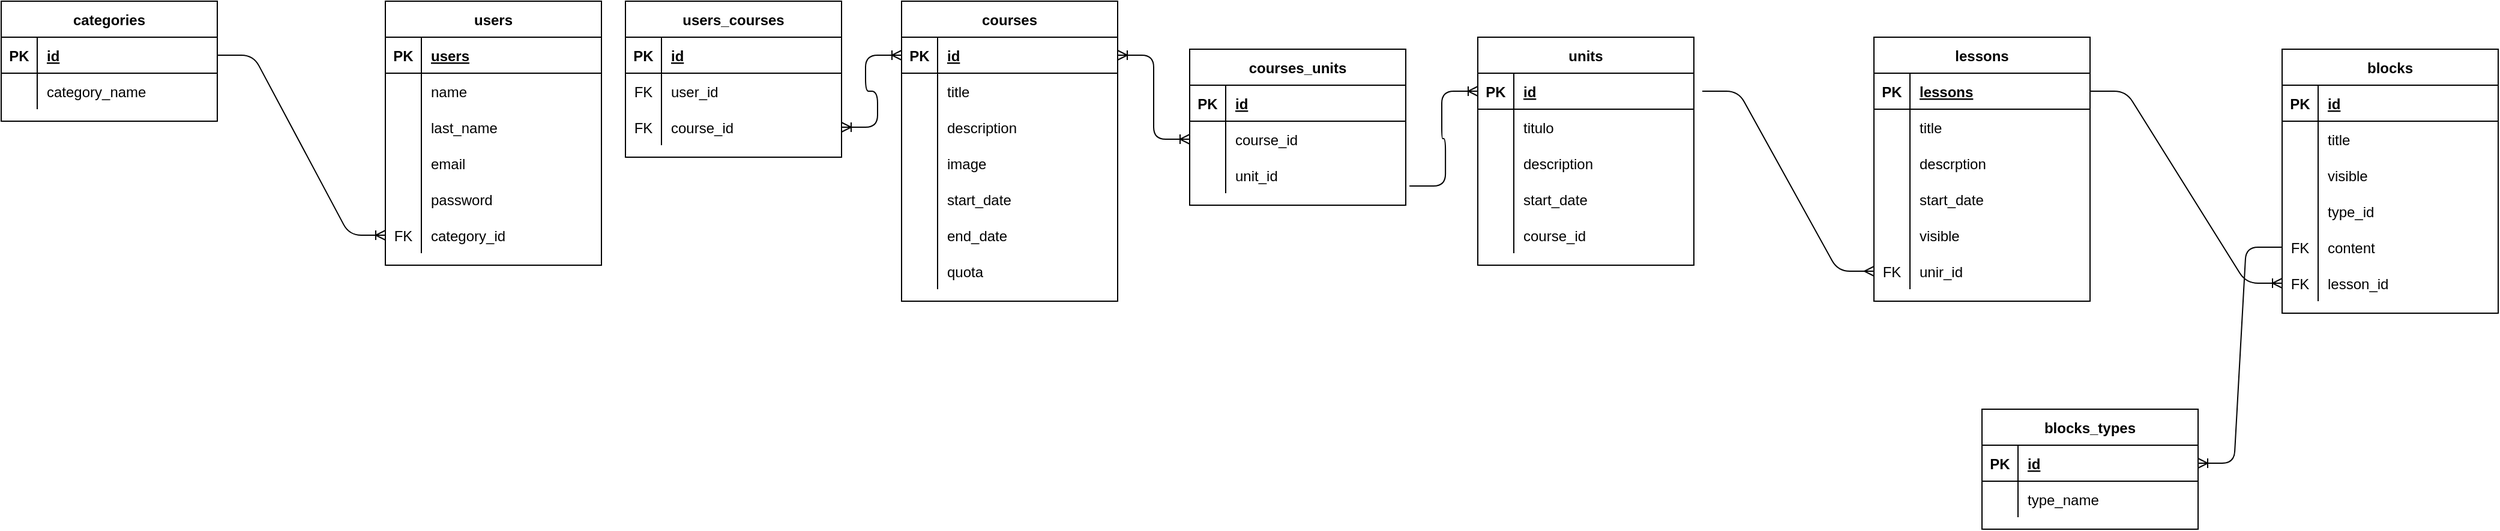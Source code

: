 <mxfile version="15.0.6" type="github">
  <diagram id="FR9Ukb5sZ0K4T8Vzkwil" name="Página-1">
    <mxGraphModel dx="1695" dy="1330" grid="1" gridSize="10" guides="1" tooltips="1" connect="1" arrows="1" fold="1" page="1" pageScale="1" pageWidth="827" pageHeight="1169" math="1" shadow="0">
      <root>
        <mxCell id="0" />
        <mxCell id="1" parent="0" />
        <mxCell id="6oHNmiptuNhxodnfgfg5-14" value="users" style="shape=table;startSize=30;container=1;collapsible=1;childLayout=tableLayout;fixedRows=1;rowLines=0;fontStyle=1;align=center;resizeLast=1;" vertex="1" parent="1">
          <mxGeometry x="320" y="40" width="180" height="220" as="geometry" />
        </mxCell>
        <mxCell id="6oHNmiptuNhxodnfgfg5-15" value="" style="shape=partialRectangle;collapsible=0;dropTarget=0;pointerEvents=0;fillColor=none;top=0;left=0;bottom=1;right=0;points=[[0,0.5],[1,0.5]];portConstraint=eastwest;" vertex="1" parent="6oHNmiptuNhxodnfgfg5-14">
          <mxGeometry y="30" width="180" height="30" as="geometry" />
        </mxCell>
        <mxCell id="6oHNmiptuNhxodnfgfg5-16" value="PK" style="shape=partialRectangle;connectable=0;fillColor=none;top=0;left=0;bottom=0;right=0;fontStyle=1;overflow=hidden;" vertex="1" parent="6oHNmiptuNhxodnfgfg5-15">
          <mxGeometry width="30" height="30" as="geometry" />
        </mxCell>
        <mxCell id="6oHNmiptuNhxodnfgfg5-17" value="users" style="shape=partialRectangle;connectable=0;fillColor=none;top=0;left=0;bottom=0;right=0;align=left;spacingLeft=6;fontStyle=5;overflow=hidden;" vertex="1" parent="6oHNmiptuNhxodnfgfg5-15">
          <mxGeometry x="30" width="150" height="30" as="geometry" />
        </mxCell>
        <mxCell id="6oHNmiptuNhxodnfgfg5-18" value="" style="shape=partialRectangle;collapsible=0;dropTarget=0;pointerEvents=0;fillColor=none;top=0;left=0;bottom=0;right=0;points=[[0,0.5],[1,0.5]];portConstraint=eastwest;" vertex="1" parent="6oHNmiptuNhxodnfgfg5-14">
          <mxGeometry y="60" width="180" height="30" as="geometry" />
        </mxCell>
        <mxCell id="6oHNmiptuNhxodnfgfg5-19" value="" style="shape=partialRectangle;connectable=0;fillColor=none;top=0;left=0;bottom=0;right=0;editable=1;overflow=hidden;" vertex="1" parent="6oHNmiptuNhxodnfgfg5-18">
          <mxGeometry width="30" height="30" as="geometry" />
        </mxCell>
        <mxCell id="6oHNmiptuNhxodnfgfg5-20" value="name" style="shape=partialRectangle;connectable=0;fillColor=none;top=0;left=0;bottom=0;right=0;align=left;spacingLeft=6;overflow=hidden;" vertex="1" parent="6oHNmiptuNhxodnfgfg5-18">
          <mxGeometry x="30" width="150" height="30" as="geometry" />
        </mxCell>
        <mxCell id="6oHNmiptuNhxodnfgfg5-21" value="" style="shape=partialRectangle;collapsible=0;dropTarget=0;pointerEvents=0;fillColor=none;top=0;left=0;bottom=0;right=0;points=[[0,0.5],[1,0.5]];portConstraint=eastwest;" vertex="1" parent="6oHNmiptuNhxodnfgfg5-14">
          <mxGeometry y="90" width="180" height="30" as="geometry" />
        </mxCell>
        <mxCell id="6oHNmiptuNhxodnfgfg5-22" value="" style="shape=partialRectangle;connectable=0;fillColor=none;top=0;left=0;bottom=0;right=0;editable=1;overflow=hidden;" vertex="1" parent="6oHNmiptuNhxodnfgfg5-21">
          <mxGeometry width="30" height="30" as="geometry" />
        </mxCell>
        <mxCell id="6oHNmiptuNhxodnfgfg5-23" value="last_name" style="shape=partialRectangle;connectable=0;fillColor=none;top=0;left=0;bottom=0;right=0;align=left;spacingLeft=6;overflow=hidden;" vertex="1" parent="6oHNmiptuNhxodnfgfg5-21">
          <mxGeometry x="30" width="150" height="30" as="geometry" />
        </mxCell>
        <mxCell id="6oHNmiptuNhxodnfgfg5-24" value="" style="shape=partialRectangle;collapsible=0;dropTarget=0;pointerEvents=0;fillColor=none;top=0;left=0;bottom=0;right=0;points=[[0,0.5],[1,0.5]];portConstraint=eastwest;" vertex="1" parent="6oHNmiptuNhxodnfgfg5-14">
          <mxGeometry y="120" width="180" height="30" as="geometry" />
        </mxCell>
        <mxCell id="6oHNmiptuNhxodnfgfg5-25" value="" style="shape=partialRectangle;connectable=0;fillColor=none;top=0;left=0;bottom=0;right=0;editable=1;overflow=hidden;" vertex="1" parent="6oHNmiptuNhxodnfgfg5-24">
          <mxGeometry width="30" height="30" as="geometry" />
        </mxCell>
        <mxCell id="6oHNmiptuNhxodnfgfg5-26" value="email" style="shape=partialRectangle;connectable=0;fillColor=none;top=0;left=0;bottom=0;right=0;align=left;spacingLeft=6;overflow=hidden;" vertex="1" parent="6oHNmiptuNhxodnfgfg5-24">
          <mxGeometry x="30" width="150" height="30" as="geometry" />
        </mxCell>
        <mxCell id="6oHNmiptuNhxodnfgfg5-27" style="shape=partialRectangle;collapsible=0;dropTarget=0;pointerEvents=0;fillColor=none;top=0;left=0;bottom=0;right=0;points=[[0,0.5],[1,0.5]];portConstraint=eastwest;" vertex="1" parent="6oHNmiptuNhxodnfgfg5-14">
          <mxGeometry y="150" width="180" height="30" as="geometry" />
        </mxCell>
        <mxCell id="6oHNmiptuNhxodnfgfg5-28" style="shape=partialRectangle;connectable=0;fillColor=none;top=0;left=0;bottom=0;right=0;editable=1;overflow=hidden;" vertex="1" parent="6oHNmiptuNhxodnfgfg5-27">
          <mxGeometry width="30" height="30" as="geometry" />
        </mxCell>
        <mxCell id="6oHNmiptuNhxodnfgfg5-29" value="password" style="shape=partialRectangle;connectable=0;fillColor=none;top=0;left=0;bottom=0;right=0;align=left;spacingLeft=6;overflow=hidden;" vertex="1" parent="6oHNmiptuNhxodnfgfg5-27">
          <mxGeometry x="30" width="150" height="30" as="geometry" />
        </mxCell>
        <mxCell id="6oHNmiptuNhxodnfgfg5-30" style="shape=partialRectangle;collapsible=0;dropTarget=0;pointerEvents=0;fillColor=none;top=0;left=0;bottom=0;right=0;points=[[0,0.5],[1,0.5]];portConstraint=eastwest;" vertex="1" parent="6oHNmiptuNhxodnfgfg5-14">
          <mxGeometry y="180" width="180" height="30" as="geometry" />
        </mxCell>
        <mxCell id="6oHNmiptuNhxodnfgfg5-31" value="FK" style="shape=partialRectangle;connectable=0;fillColor=none;top=0;left=0;bottom=0;right=0;editable=1;overflow=hidden;" vertex="1" parent="6oHNmiptuNhxodnfgfg5-30">
          <mxGeometry width="30" height="30" as="geometry" />
        </mxCell>
        <mxCell id="6oHNmiptuNhxodnfgfg5-32" value="category_id" style="shape=partialRectangle;connectable=0;fillColor=none;top=0;left=0;bottom=0;right=0;align=left;spacingLeft=6;overflow=hidden;" vertex="1" parent="6oHNmiptuNhxodnfgfg5-30">
          <mxGeometry x="30" width="150" height="30" as="geometry" />
        </mxCell>
        <mxCell id="6oHNmiptuNhxodnfgfg5-33" value="categories" style="shape=table;startSize=30;container=1;collapsible=1;childLayout=tableLayout;fixedRows=1;rowLines=0;fontStyle=1;align=center;resizeLast=1;" vertex="1" parent="1">
          <mxGeometry y="40" width="180" height="100" as="geometry" />
        </mxCell>
        <mxCell id="6oHNmiptuNhxodnfgfg5-34" value="" style="shape=partialRectangle;collapsible=0;dropTarget=0;pointerEvents=0;fillColor=none;top=0;left=0;bottom=1;right=0;points=[[0,0.5],[1,0.5]];portConstraint=eastwest;" vertex="1" parent="6oHNmiptuNhxodnfgfg5-33">
          <mxGeometry y="30" width="180" height="30" as="geometry" />
        </mxCell>
        <mxCell id="6oHNmiptuNhxodnfgfg5-35" value="PK" style="shape=partialRectangle;connectable=0;fillColor=none;top=0;left=0;bottom=0;right=0;fontStyle=1;overflow=hidden;" vertex="1" parent="6oHNmiptuNhxodnfgfg5-34">
          <mxGeometry width="30" height="30" as="geometry" />
        </mxCell>
        <mxCell id="6oHNmiptuNhxodnfgfg5-36" value="id" style="shape=partialRectangle;connectable=0;fillColor=none;top=0;left=0;bottom=0;right=0;align=left;spacingLeft=6;fontStyle=5;overflow=hidden;" vertex="1" parent="6oHNmiptuNhxodnfgfg5-34">
          <mxGeometry x="30" width="150" height="30" as="geometry" />
        </mxCell>
        <mxCell id="6oHNmiptuNhxodnfgfg5-37" value="" style="shape=partialRectangle;collapsible=0;dropTarget=0;pointerEvents=0;fillColor=none;top=0;left=0;bottom=0;right=0;points=[[0,0.5],[1,0.5]];portConstraint=eastwest;" vertex="1" parent="6oHNmiptuNhxodnfgfg5-33">
          <mxGeometry y="60" width="180" height="30" as="geometry" />
        </mxCell>
        <mxCell id="6oHNmiptuNhxodnfgfg5-38" value="" style="shape=partialRectangle;connectable=0;fillColor=none;top=0;left=0;bottom=0;right=0;editable=1;overflow=hidden;" vertex="1" parent="6oHNmiptuNhxodnfgfg5-37">
          <mxGeometry width="30" height="30" as="geometry" />
        </mxCell>
        <mxCell id="6oHNmiptuNhxodnfgfg5-39" value="category_name" style="shape=partialRectangle;connectable=0;fillColor=none;top=0;left=0;bottom=0;right=0;align=left;spacingLeft=6;overflow=hidden;" vertex="1" parent="6oHNmiptuNhxodnfgfg5-37">
          <mxGeometry x="30" width="150" height="30" as="geometry" />
        </mxCell>
        <mxCell id="6oHNmiptuNhxodnfgfg5-46" value="courses" style="shape=table;startSize=30;container=1;collapsible=1;childLayout=tableLayout;fixedRows=1;rowLines=0;fontStyle=1;align=center;resizeLast=1;" vertex="1" parent="1">
          <mxGeometry x="750" y="40" width="180" height="250" as="geometry" />
        </mxCell>
        <mxCell id="6oHNmiptuNhxodnfgfg5-47" value="" style="shape=partialRectangle;collapsible=0;dropTarget=0;pointerEvents=0;fillColor=none;top=0;left=0;bottom=1;right=0;points=[[0,0.5],[1,0.5]];portConstraint=eastwest;" vertex="1" parent="6oHNmiptuNhxodnfgfg5-46">
          <mxGeometry y="30" width="180" height="30" as="geometry" />
        </mxCell>
        <mxCell id="6oHNmiptuNhxodnfgfg5-48" value="PK" style="shape=partialRectangle;connectable=0;fillColor=none;top=0;left=0;bottom=0;right=0;fontStyle=1;overflow=hidden;" vertex="1" parent="6oHNmiptuNhxodnfgfg5-47">
          <mxGeometry width="30" height="30" as="geometry" />
        </mxCell>
        <mxCell id="6oHNmiptuNhxodnfgfg5-49" value="id" style="shape=partialRectangle;connectable=0;fillColor=none;top=0;left=0;bottom=0;right=0;align=left;spacingLeft=6;fontStyle=5;overflow=hidden;" vertex="1" parent="6oHNmiptuNhxodnfgfg5-47">
          <mxGeometry x="30" width="150" height="30" as="geometry" />
        </mxCell>
        <mxCell id="6oHNmiptuNhxodnfgfg5-50" value="" style="shape=partialRectangle;collapsible=0;dropTarget=0;pointerEvents=0;fillColor=none;top=0;left=0;bottom=0;right=0;points=[[0,0.5],[1,0.5]];portConstraint=eastwest;" vertex="1" parent="6oHNmiptuNhxodnfgfg5-46">
          <mxGeometry y="60" width="180" height="30" as="geometry" />
        </mxCell>
        <mxCell id="6oHNmiptuNhxodnfgfg5-51" value="" style="shape=partialRectangle;connectable=0;fillColor=none;top=0;left=0;bottom=0;right=0;editable=1;overflow=hidden;" vertex="1" parent="6oHNmiptuNhxodnfgfg5-50">
          <mxGeometry width="30" height="30" as="geometry" />
        </mxCell>
        <mxCell id="6oHNmiptuNhxodnfgfg5-52" value="title" style="shape=partialRectangle;connectable=0;fillColor=none;top=0;left=0;bottom=0;right=0;align=left;spacingLeft=6;overflow=hidden;" vertex="1" parent="6oHNmiptuNhxodnfgfg5-50">
          <mxGeometry x="30" width="150" height="30" as="geometry" />
        </mxCell>
        <mxCell id="6oHNmiptuNhxodnfgfg5-53" value="" style="shape=partialRectangle;collapsible=0;dropTarget=0;pointerEvents=0;fillColor=none;top=0;left=0;bottom=0;right=0;points=[[0,0.5],[1,0.5]];portConstraint=eastwest;" vertex="1" parent="6oHNmiptuNhxodnfgfg5-46">
          <mxGeometry y="90" width="180" height="30" as="geometry" />
        </mxCell>
        <mxCell id="6oHNmiptuNhxodnfgfg5-54" value="" style="shape=partialRectangle;connectable=0;fillColor=none;top=0;left=0;bottom=0;right=0;editable=1;overflow=hidden;" vertex="1" parent="6oHNmiptuNhxodnfgfg5-53">
          <mxGeometry width="30" height="30" as="geometry" />
        </mxCell>
        <mxCell id="6oHNmiptuNhxodnfgfg5-55" value="description" style="shape=partialRectangle;connectable=0;fillColor=none;top=0;left=0;bottom=0;right=0;align=left;spacingLeft=6;overflow=hidden;" vertex="1" parent="6oHNmiptuNhxodnfgfg5-53">
          <mxGeometry x="30" width="150" height="30" as="geometry" />
        </mxCell>
        <mxCell id="6oHNmiptuNhxodnfgfg5-56" value="" style="shape=partialRectangle;collapsible=0;dropTarget=0;pointerEvents=0;fillColor=none;top=0;left=0;bottom=0;right=0;points=[[0,0.5],[1,0.5]];portConstraint=eastwest;" vertex="1" parent="6oHNmiptuNhxodnfgfg5-46">
          <mxGeometry y="120" width="180" height="30" as="geometry" />
        </mxCell>
        <mxCell id="6oHNmiptuNhxodnfgfg5-57" value="" style="shape=partialRectangle;connectable=0;fillColor=none;top=0;left=0;bottom=0;right=0;editable=1;overflow=hidden;" vertex="1" parent="6oHNmiptuNhxodnfgfg5-56">
          <mxGeometry width="30" height="30" as="geometry" />
        </mxCell>
        <mxCell id="6oHNmiptuNhxodnfgfg5-58" value="image" style="shape=partialRectangle;connectable=0;fillColor=none;top=0;left=0;bottom=0;right=0;align=left;spacingLeft=6;overflow=hidden;" vertex="1" parent="6oHNmiptuNhxodnfgfg5-56">
          <mxGeometry x="30" width="150" height="30" as="geometry" />
        </mxCell>
        <mxCell id="6oHNmiptuNhxodnfgfg5-62" style="shape=partialRectangle;collapsible=0;dropTarget=0;pointerEvents=0;fillColor=none;top=0;left=0;bottom=0;right=0;points=[[0,0.5],[1,0.5]];portConstraint=eastwest;" vertex="1" parent="6oHNmiptuNhxodnfgfg5-46">
          <mxGeometry y="150" width="180" height="30" as="geometry" />
        </mxCell>
        <mxCell id="6oHNmiptuNhxodnfgfg5-63" style="shape=partialRectangle;connectable=0;fillColor=none;top=0;left=0;bottom=0;right=0;editable=1;overflow=hidden;" vertex="1" parent="6oHNmiptuNhxodnfgfg5-62">
          <mxGeometry width="30" height="30" as="geometry" />
        </mxCell>
        <mxCell id="6oHNmiptuNhxodnfgfg5-64" value="start_date" style="shape=partialRectangle;connectable=0;fillColor=none;top=0;left=0;bottom=0;right=0;align=left;spacingLeft=6;overflow=hidden;" vertex="1" parent="6oHNmiptuNhxodnfgfg5-62">
          <mxGeometry x="30" width="150" height="30" as="geometry" />
        </mxCell>
        <mxCell id="6oHNmiptuNhxodnfgfg5-59" style="shape=partialRectangle;collapsible=0;dropTarget=0;pointerEvents=0;fillColor=none;top=0;left=0;bottom=0;right=0;points=[[0,0.5],[1,0.5]];portConstraint=eastwest;" vertex="1" parent="6oHNmiptuNhxodnfgfg5-46">
          <mxGeometry y="180" width="180" height="30" as="geometry" />
        </mxCell>
        <mxCell id="6oHNmiptuNhxodnfgfg5-60" style="shape=partialRectangle;connectable=0;fillColor=none;top=0;left=0;bottom=0;right=0;editable=1;overflow=hidden;" vertex="1" parent="6oHNmiptuNhxodnfgfg5-59">
          <mxGeometry width="30" height="30" as="geometry" />
        </mxCell>
        <mxCell id="6oHNmiptuNhxodnfgfg5-61" value="end_date" style="shape=partialRectangle;connectable=0;fillColor=none;top=0;left=0;bottom=0;right=0;align=left;spacingLeft=6;overflow=hidden;" vertex="1" parent="6oHNmiptuNhxodnfgfg5-59">
          <mxGeometry x="30" width="150" height="30" as="geometry" />
        </mxCell>
        <mxCell id="6oHNmiptuNhxodnfgfg5-65" style="shape=partialRectangle;collapsible=0;dropTarget=0;pointerEvents=0;fillColor=none;top=0;left=0;bottom=0;right=0;points=[[0,0.5],[1,0.5]];portConstraint=eastwest;" vertex="1" parent="6oHNmiptuNhxodnfgfg5-46">
          <mxGeometry y="210" width="180" height="30" as="geometry" />
        </mxCell>
        <mxCell id="6oHNmiptuNhxodnfgfg5-66" style="shape=partialRectangle;connectable=0;fillColor=none;top=0;left=0;bottom=0;right=0;editable=1;overflow=hidden;" vertex="1" parent="6oHNmiptuNhxodnfgfg5-65">
          <mxGeometry width="30" height="30" as="geometry" />
        </mxCell>
        <mxCell id="6oHNmiptuNhxodnfgfg5-67" value="quota" style="shape=partialRectangle;connectable=0;fillColor=none;top=0;left=0;bottom=0;right=0;align=left;spacingLeft=6;overflow=hidden;" vertex="1" parent="6oHNmiptuNhxodnfgfg5-65">
          <mxGeometry x="30" width="150" height="30" as="geometry" />
        </mxCell>
        <mxCell id="6oHNmiptuNhxodnfgfg5-68" value="units" style="shape=table;startSize=30;container=1;collapsible=1;childLayout=tableLayout;fixedRows=1;rowLines=0;fontStyle=1;align=center;resizeLast=1;" vertex="1" parent="1">
          <mxGeometry x="1230" y="70" width="180" height="190" as="geometry" />
        </mxCell>
        <mxCell id="6oHNmiptuNhxodnfgfg5-69" value="" style="shape=partialRectangle;collapsible=0;dropTarget=0;pointerEvents=0;fillColor=none;top=0;left=0;bottom=1;right=0;points=[[0,0.5],[1,0.5]];portConstraint=eastwest;" vertex="1" parent="6oHNmiptuNhxodnfgfg5-68">
          <mxGeometry y="30" width="180" height="30" as="geometry" />
        </mxCell>
        <mxCell id="6oHNmiptuNhxodnfgfg5-70" value="PK" style="shape=partialRectangle;connectable=0;fillColor=none;top=0;left=0;bottom=0;right=0;fontStyle=1;overflow=hidden;" vertex="1" parent="6oHNmiptuNhxodnfgfg5-69">
          <mxGeometry width="30" height="30" as="geometry" />
        </mxCell>
        <mxCell id="6oHNmiptuNhxodnfgfg5-71" value="id" style="shape=partialRectangle;connectable=0;fillColor=none;top=0;left=0;bottom=0;right=0;align=left;spacingLeft=6;fontStyle=5;overflow=hidden;" vertex="1" parent="6oHNmiptuNhxodnfgfg5-69">
          <mxGeometry x="30" width="150" height="30" as="geometry" />
        </mxCell>
        <mxCell id="6oHNmiptuNhxodnfgfg5-72" value="" style="shape=partialRectangle;collapsible=0;dropTarget=0;pointerEvents=0;fillColor=none;top=0;left=0;bottom=0;right=0;points=[[0,0.5],[1,0.5]];portConstraint=eastwest;" vertex="1" parent="6oHNmiptuNhxodnfgfg5-68">
          <mxGeometry y="60" width="180" height="30" as="geometry" />
        </mxCell>
        <mxCell id="6oHNmiptuNhxodnfgfg5-73" value="" style="shape=partialRectangle;connectable=0;fillColor=none;top=0;left=0;bottom=0;right=0;editable=1;overflow=hidden;" vertex="1" parent="6oHNmiptuNhxodnfgfg5-72">
          <mxGeometry width="30" height="30" as="geometry" />
        </mxCell>
        <mxCell id="6oHNmiptuNhxodnfgfg5-74" value="titulo" style="shape=partialRectangle;connectable=0;fillColor=none;top=0;left=0;bottom=0;right=0;align=left;spacingLeft=6;overflow=hidden;" vertex="1" parent="6oHNmiptuNhxodnfgfg5-72">
          <mxGeometry x="30" width="150" height="30" as="geometry" />
        </mxCell>
        <mxCell id="6oHNmiptuNhxodnfgfg5-75" value="" style="shape=partialRectangle;collapsible=0;dropTarget=0;pointerEvents=0;fillColor=none;top=0;left=0;bottom=0;right=0;points=[[0,0.5],[1,0.5]];portConstraint=eastwest;" vertex="1" parent="6oHNmiptuNhxodnfgfg5-68">
          <mxGeometry y="90" width="180" height="30" as="geometry" />
        </mxCell>
        <mxCell id="6oHNmiptuNhxodnfgfg5-76" value="" style="shape=partialRectangle;connectable=0;fillColor=none;top=0;left=0;bottom=0;right=0;editable=1;overflow=hidden;" vertex="1" parent="6oHNmiptuNhxodnfgfg5-75">
          <mxGeometry width="30" height="30" as="geometry" />
        </mxCell>
        <mxCell id="6oHNmiptuNhxodnfgfg5-77" value="description" style="shape=partialRectangle;connectable=0;fillColor=none;top=0;left=0;bottom=0;right=0;align=left;spacingLeft=6;overflow=hidden;" vertex="1" parent="6oHNmiptuNhxodnfgfg5-75">
          <mxGeometry x="30" width="150" height="30" as="geometry" />
        </mxCell>
        <mxCell id="6oHNmiptuNhxodnfgfg5-78" value="" style="shape=partialRectangle;collapsible=0;dropTarget=0;pointerEvents=0;fillColor=none;top=0;left=0;bottom=0;right=0;points=[[0,0.5],[1,0.5]];portConstraint=eastwest;" vertex="1" parent="6oHNmiptuNhxodnfgfg5-68">
          <mxGeometry y="120" width="180" height="30" as="geometry" />
        </mxCell>
        <mxCell id="6oHNmiptuNhxodnfgfg5-79" value="" style="shape=partialRectangle;connectable=0;fillColor=none;top=0;left=0;bottom=0;right=0;editable=1;overflow=hidden;" vertex="1" parent="6oHNmiptuNhxodnfgfg5-78">
          <mxGeometry width="30" height="30" as="geometry" />
        </mxCell>
        <mxCell id="6oHNmiptuNhxodnfgfg5-80" value="start_date" style="shape=partialRectangle;connectable=0;fillColor=none;top=0;left=0;bottom=0;right=0;align=left;spacingLeft=6;overflow=hidden;" vertex="1" parent="6oHNmiptuNhxodnfgfg5-78">
          <mxGeometry x="30" width="150" height="30" as="geometry" />
        </mxCell>
        <mxCell id="6oHNmiptuNhxodnfgfg5-89" style="shape=partialRectangle;collapsible=0;dropTarget=0;pointerEvents=0;fillColor=none;top=0;left=0;bottom=0;right=0;points=[[0,0.5],[1,0.5]];portConstraint=eastwest;" vertex="1" parent="6oHNmiptuNhxodnfgfg5-68">
          <mxGeometry y="150" width="180" height="30" as="geometry" />
        </mxCell>
        <mxCell id="6oHNmiptuNhxodnfgfg5-90" style="shape=partialRectangle;connectable=0;fillColor=none;top=0;left=0;bottom=0;right=0;editable=1;overflow=hidden;" vertex="1" parent="6oHNmiptuNhxodnfgfg5-89">
          <mxGeometry width="30" height="30" as="geometry" />
        </mxCell>
        <mxCell id="6oHNmiptuNhxodnfgfg5-91" value="course_id" style="shape=partialRectangle;connectable=0;fillColor=none;top=0;left=0;bottom=0;right=0;align=left;spacingLeft=6;overflow=hidden;" vertex="1" parent="6oHNmiptuNhxodnfgfg5-89">
          <mxGeometry x="30" width="150" height="30" as="geometry" />
        </mxCell>
        <mxCell id="6oHNmiptuNhxodnfgfg5-87" value="" style="edgeStyle=entityRelationEdgeStyle;fontSize=12;html=1;endArrow=ERoneToMany;entryX=0;entryY=0.5;entryDx=0;entryDy=0;" edge="1" parent="1" source="6oHNmiptuNhxodnfgfg5-34" target="6oHNmiptuNhxodnfgfg5-30">
          <mxGeometry width="100" height="100" relative="1" as="geometry">
            <mxPoint x="350" y="230" as="sourcePoint" />
            <mxPoint x="450" y="130" as="targetPoint" />
          </mxGeometry>
        </mxCell>
        <mxCell id="6oHNmiptuNhxodnfgfg5-88" value="" style="edgeStyle=entityRelationEdgeStyle;fontSize=12;html=1;endArrow=ERoneToMany;exitX=1.017;exitY=0.8;exitDx=0;exitDy=0;exitPerimeter=0;entryX=0;entryY=0.5;entryDx=0;entryDy=0;" edge="1" parent="1" source="6oHNmiptuNhxodnfgfg5-113" target="6oHNmiptuNhxodnfgfg5-69">
          <mxGeometry width="100" height="100" relative="1" as="geometry">
            <mxPoint x="1180" y="220" as="sourcePoint" />
            <mxPoint x="1190" y="240" as="targetPoint" />
          </mxGeometry>
        </mxCell>
        <mxCell id="6oHNmiptuNhxodnfgfg5-92" value="users_courses" style="shape=table;startSize=30;container=1;collapsible=1;childLayout=tableLayout;fixedRows=1;rowLines=0;fontStyle=1;align=center;resizeLast=1;" vertex="1" parent="1">
          <mxGeometry x="520" y="40" width="180" height="130" as="geometry" />
        </mxCell>
        <mxCell id="6oHNmiptuNhxodnfgfg5-93" value="" style="shape=partialRectangle;collapsible=0;dropTarget=0;pointerEvents=0;fillColor=none;top=0;left=0;bottom=1;right=0;points=[[0,0.5],[1,0.5]];portConstraint=eastwest;" vertex="1" parent="6oHNmiptuNhxodnfgfg5-92">
          <mxGeometry y="30" width="180" height="30" as="geometry" />
        </mxCell>
        <mxCell id="6oHNmiptuNhxodnfgfg5-94" value="PK" style="shape=partialRectangle;connectable=0;fillColor=none;top=0;left=0;bottom=0;right=0;fontStyle=1;overflow=hidden;" vertex="1" parent="6oHNmiptuNhxodnfgfg5-93">
          <mxGeometry width="30" height="30" as="geometry" />
        </mxCell>
        <mxCell id="6oHNmiptuNhxodnfgfg5-95" value="id" style="shape=partialRectangle;connectable=0;fillColor=none;top=0;left=0;bottom=0;right=0;align=left;spacingLeft=6;fontStyle=5;overflow=hidden;" vertex="1" parent="6oHNmiptuNhxodnfgfg5-93">
          <mxGeometry x="30" width="150" height="30" as="geometry" />
        </mxCell>
        <mxCell id="6oHNmiptuNhxodnfgfg5-96" value="" style="shape=partialRectangle;collapsible=0;dropTarget=0;pointerEvents=0;fillColor=none;top=0;left=0;bottom=0;right=0;points=[[0,0.5],[1,0.5]];portConstraint=eastwest;" vertex="1" parent="6oHNmiptuNhxodnfgfg5-92">
          <mxGeometry y="60" width="180" height="30" as="geometry" />
        </mxCell>
        <mxCell id="6oHNmiptuNhxodnfgfg5-97" value="FK" style="shape=partialRectangle;connectable=0;fillColor=none;top=0;left=0;bottom=0;right=0;editable=1;overflow=hidden;" vertex="1" parent="6oHNmiptuNhxodnfgfg5-96">
          <mxGeometry width="30" height="30" as="geometry" />
        </mxCell>
        <mxCell id="6oHNmiptuNhxodnfgfg5-98" value="user_id" style="shape=partialRectangle;connectable=0;fillColor=none;top=0;left=0;bottom=0;right=0;align=left;spacingLeft=6;overflow=hidden;" vertex="1" parent="6oHNmiptuNhxodnfgfg5-96">
          <mxGeometry x="30" width="150" height="30" as="geometry" />
        </mxCell>
        <mxCell id="6oHNmiptuNhxodnfgfg5-99" value="" style="shape=partialRectangle;collapsible=0;dropTarget=0;pointerEvents=0;fillColor=none;top=0;left=0;bottom=0;right=0;points=[[0,0.5],[1,0.5]];portConstraint=eastwest;" vertex="1" parent="6oHNmiptuNhxodnfgfg5-92">
          <mxGeometry y="90" width="180" height="30" as="geometry" />
        </mxCell>
        <mxCell id="6oHNmiptuNhxodnfgfg5-100" value="FK" style="shape=partialRectangle;connectable=0;fillColor=none;top=0;left=0;bottom=0;right=0;editable=1;overflow=hidden;" vertex="1" parent="6oHNmiptuNhxodnfgfg5-99">
          <mxGeometry width="30" height="30" as="geometry" />
        </mxCell>
        <mxCell id="6oHNmiptuNhxodnfgfg5-101" value="course_id" style="shape=partialRectangle;connectable=0;fillColor=none;top=0;left=0;bottom=0;right=0;align=left;spacingLeft=6;overflow=hidden;" vertex="1" parent="6oHNmiptuNhxodnfgfg5-99">
          <mxGeometry x="30" width="150" height="30" as="geometry" />
        </mxCell>
        <mxCell id="6oHNmiptuNhxodnfgfg5-105" value="" style="edgeStyle=entityRelationEdgeStyle;fontSize=12;html=1;endArrow=ERoneToMany;startArrow=ERoneToMany;entryX=0;entryY=0.5;entryDx=0;entryDy=0;exitX=1;exitY=0.5;exitDx=0;exitDy=0;" edge="1" parent="1" source="6oHNmiptuNhxodnfgfg5-99" target="6oHNmiptuNhxodnfgfg5-47">
          <mxGeometry width="100" height="100" relative="1" as="geometry">
            <mxPoint x="580" y="250" as="sourcePoint" />
            <mxPoint x="680" y="150" as="targetPoint" />
          </mxGeometry>
        </mxCell>
        <mxCell id="6oHNmiptuNhxodnfgfg5-106" value="courses_units" style="shape=table;startSize=30;container=1;collapsible=1;childLayout=tableLayout;fixedRows=1;rowLines=0;fontStyle=1;align=center;resizeLast=1;" vertex="1" parent="1">
          <mxGeometry x="990" y="80" width="180" height="130" as="geometry" />
        </mxCell>
        <mxCell id="6oHNmiptuNhxodnfgfg5-107" value="" style="shape=partialRectangle;collapsible=0;dropTarget=0;pointerEvents=0;fillColor=none;top=0;left=0;bottom=1;right=0;points=[[0,0.5],[1,0.5]];portConstraint=eastwest;" vertex="1" parent="6oHNmiptuNhxodnfgfg5-106">
          <mxGeometry y="30" width="180" height="30" as="geometry" />
        </mxCell>
        <mxCell id="6oHNmiptuNhxodnfgfg5-108" value="PK" style="shape=partialRectangle;connectable=0;fillColor=none;top=0;left=0;bottom=0;right=0;fontStyle=1;overflow=hidden;" vertex="1" parent="6oHNmiptuNhxodnfgfg5-107">
          <mxGeometry width="30" height="30" as="geometry" />
        </mxCell>
        <mxCell id="6oHNmiptuNhxodnfgfg5-109" value="id" style="shape=partialRectangle;connectable=0;fillColor=none;top=0;left=0;bottom=0;right=0;align=left;spacingLeft=6;fontStyle=5;overflow=hidden;" vertex="1" parent="6oHNmiptuNhxodnfgfg5-107">
          <mxGeometry x="30" width="150" height="30" as="geometry" />
        </mxCell>
        <mxCell id="6oHNmiptuNhxodnfgfg5-110" value="" style="shape=partialRectangle;collapsible=0;dropTarget=0;pointerEvents=0;fillColor=none;top=0;left=0;bottom=0;right=0;points=[[0,0.5],[1,0.5]];portConstraint=eastwest;" vertex="1" parent="6oHNmiptuNhxodnfgfg5-106">
          <mxGeometry y="60" width="180" height="30" as="geometry" />
        </mxCell>
        <mxCell id="6oHNmiptuNhxodnfgfg5-111" value="" style="shape=partialRectangle;connectable=0;fillColor=none;top=0;left=0;bottom=0;right=0;editable=1;overflow=hidden;" vertex="1" parent="6oHNmiptuNhxodnfgfg5-110">
          <mxGeometry width="30" height="30" as="geometry" />
        </mxCell>
        <mxCell id="6oHNmiptuNhxodnfgfg5-112" value="course_id" style="shape=partialRectangle;connectable=0;fillColor=none;top=0;left=0;bottom=0;right=0;align=left;spacingLeft=6;overflow=hidden;" vertex="1" parent="6oHNmiptuNhxodnfgfg5-110">
          <mxGeometry x="30" width="150" height="30" as="geometry" />
        </mxCell>
        <mxCell id="6oHNmiptuNhxodnfgfg5-113" value="" style="shape=partialRectangle;collapsible=0;dropTarget=0;pointerEvents=0;fillColor=none;top=0;left=0;bottom=0;right=0;points=[[0,0.5],[1,0.5]];portConstraint=eastwest;" vertex="1" parent="6oHNmiptuNhxodnfgfg5-106">
          <mxGeometry y="90" width="180" height="30" as="geometry" />
        </mxCell>
        <mxCell id="6oHNmiptuNhxodnfgfg5-114" value="" style="shape=partialRectangle;connectable=0;fillColor=none;top=0;left=0;bottom=0;right=0;editable=1;overflow=hidden;" vertex="1" parent="6oHNmiptuNhxodnfgfg5-113">
          <mxGeometry width="30" height="30" as="geometry" />
        </mxCell>
        <mxCell id="6oHNmiptuNhxodnfgfg5-115" value="unit_id" style="shape=partialRectangle;connectable=0;fillColor=none;top=0;left=0;bottom=0;right=0;align=left;spacingLeft=6;overflow=hidden;" vertex="1" parent="6oHNmiptuNhxodnfgfg5-113">
          <mxGeometry x="30" width="150" height="30" as="geometry" />
        </mxCell>
        <mxCell id="6oHNmiptuNhxodnfgfg5-119" value="" style="edgeStyle=entityRelationEdgeStyle;fontSize=12;html=1;endArrow=ERoneToMany;startArrow=ERoneToMany;entryX=0;entryY=0.5;entryDx=0;entryDy=0;exitX=1;exitY=0.5;exitDx=0;exitDy=0;" edge="1" parent="1" source="6oHNmiptuNhxodnfgfg5-47" target="6oHNmiptuNhxodnfgfg5-110">
          <mxGeometry width="100" height="100" relative="1" as="geometry">
            <mxPoint x="920" y="250" as="sourcePoint" />
            <mxPoint x="1020" y="150" as="targetPoint" />
          </mxGeometry>
        </mxCell>
        <mxCell id="6oHNmiptuNhxodnfgfg5-120" value="lessons" style="shape=table;startSize=30;container=1;collapsible=1;childLayout=tableLayout;fixedRows=1;rowLines=0;fontStyle=1;align=center;resizeLast=1;" vertex="1" parent="1">
          <mxGeometry x="1560" y="70" width="180" height="220" as="geometry" />
        </mxCell>
        <mxCell id="6oHNmiptuNhxodnfgfg5-121" value="" style="shape=partialRectangle;collapsible=0;dropTarget=0;pointerEvents=0;fillColor=none;top=0;left=0;bottom=1;right=0;points=[[0,0.5],[1,0.5]];portConstraint=eastwest;" vertex="1" parent="6oHNmiptuNhxodnfgfg5-120">
          <mxGeometry y="30" width="180" height="30" as="geometry" />
        </mxCell>
        <mxCell id="6oHNmiptuNhxodnfgfg5-122" value="PK" style="shape=partialRectangle;connectable=0;fillColor=none;top=0;left=0;bottom=0;right=0;fontStyle=1;overflow=hidden;" vertex="1" parent="6oHNmiptuNhxodnfgfg5-121">
          <mxGeometry width="30" height="30" as="geometry" />
        </mxCell>
        <mxCell id="6oHNmiptuNhxodnfgfg5-123" value="lessons" style="shape=partialRectangle;connectable=0;fillColor=none;top=0;left=0;bottom=0;right=0;align=left;spacingLeft=6;fontStyle=5;overflow=hidden;" vertex="1" parent="6oHNmiptuNhxodnfgfg5-121">
          <mxGeometry x="30" width="150" height="30" as="geometry" />
        </mxCell>
        <mxCell id="6oHNmiptuNhxodnfgfg5-124" value="" style="shape=partialRectangle;collapsible=0;dropTarget=0;pointerEvents=0;fillColor=none;top=0;left=0;bottom=0;right=0;points=[[0,0.5],[1,0.5]];portConstraint=eastwest;" vertex="1" parent="6oHNmiptuNhxodnfgfg5-120">
          <mxGeometry y="60" width="180" height="30" as="geometry" />
        </mxCell>
        <mxCell id="6oHNmiptuNhxodnfgfg5-125" value="" style="shape=partialRectangle;connectable=0;fillColor=none;top=0;left=0;bottom=0;right=0;editable=1;overflow=hidden;" vertex="1" parent="6oHNmiptuNhxodnfgfg5-124">
          <mxGeometry width="30" height="30" as="geometry" />
        </mxCell>
        <mxCell id="6oHNmiptuNhxodnfgfg5-126" value="title" style="shape=partialRectangle;connectable=0;fillColor=none;top=0;left=0;bottom=0;right=0;align=left;spacingLeft=6;overflow=hidden;" vertex="1" parent="6oHNmiptuNhxodnfgfg5-124">
          <mxGeometry x="30" width="150" height="30" as="geometry" />
        </mxCell>
        <mxCell id="6oHNmiptuNhxodnfgfg5-127" value="" style="shape=partialRectangle;collapsible=0;dropTarget=0;pointerEvents=0;fillColor=none;top=0;left=0;bottom=0;right=0;points=[[0,0.5],[1,0.5]];portConstraint=eastwest;" vertex="1" parent="6oHNmiptuNhxodnfgfg5-120">
          <mxGeometry y="90" width="180" height="30" as="geometry" />
        </mxCell>
        <mxCell id="6oHNmiptuNhxodnfgfg5-128" value="" style="shape=partialRectangle;connectable=0;fillColor=none;top=0;left=0;bottom=0;right=0;editable=1;overflow=hidden;" vertex="1" parent="6oHNmiptuNhxodnfgfg5-127">
          <mxGeometry width="30" height="30" as="geometry" />
        </mxCell>
        <mxCell id="6oHNmiptuNhxodnfgfg5-129" value="descrption" style="shape=partialRectangle;connectable=0;fillColor=none;top=0;left=0;bottom=0;right=0;align=left;spacingLeft=6;overflow=hidden;" vertex="1" parent="6oHNmiptuNhxodnfgfg5-127">
          <mxGeometry x="30" width="150" height="30" as="geometry" />
        </mxCell>
        <mxCell id="6oHNmiptuNhxodnfgfg5-130" value="" style="shape=partialRectangle;collapsible=0;dropTarget=0;pointerEvents=0;fillColor=none;top=0;left=0;bottom=0;right=0;points=[[0,0.5],[1,0.5]];portConstraint=eastwest;" vertex="1" parent="6oHNmiptuNhxodnfgfg5-120">
          <mxGeometry y="120" width="180" height="30" as="geometry" />
        </mxCell>
        <mxCell id="6oHNmiptuNhxodnfgfg5-131" value="" style="shape=partialRectangle;connectable=0;fillColor=none;top=0;left=0;bottom=0;right=0;editable=1;overflow=hidden;" vertex="1" parent="6oHNmiptuNhxodnfgfg5-130">
          <mxGeometry width="30" height="30" as="geometry" />
        </mxCell>
        <mxCell id="6oHNmiptuNhxodnfgfg5-132" value="start_date" style="shape=partialRectangle;connectable=0;fillColor=none;top=0;left=0;bottom=0;right=0;align=left;spacingLeft=6;overflow=hidden;" vertex="1" parent="6oHNmiptuNhxodnfgfg5-130">
          <mxGeometry x="30" width="150" height="30" as="geometry" />
        </mxCell>
        <mxCell id="6oHNmiptuNhxodnfgfg5-133" style="shape=partialRectangle;collapsible=0;dropTarget=0;pointerEvents=0;fillColor=none;top=0;left=0;bottom=0;right=0;points=[[0,0.5],[1,0.5]];portConstraint=eastwest;" vertex="1" parent="6oHNmiptuNhxodnfgfg5-120">
          <mxGeometry y="150" width="180" height="30" as="geometry" />
        </mxCell>
        <mxCell id="6oHNmiptuNhxodnfgfg5-134" style="shape=partialRectangle;connectable=0;fillColor=none;top=0;left=0;bottom=0;right=0;editable=1;overflow=hidden;" vertex="1" parent="6oHNmiptuNhxodnfgfg5-133">
          <mxGeometry width="30" height="30" as="geometry" />
        </mxCell>
        <mxCell id="6oHNmiptuNhxodnfgfg5-135" value="visible" style="shape=partialRectangle;connectable=0;fillColor=none;top=0;left=0;bottom=0;right=0;align=left;spacingLeft=6;overflow=hidden;" vertex="1" parent="6oHNmiptuNhxodnfgfg5-133">
          <mxGeometry x="30" width="150" height="30" as="geometry" />
        </mxCell>
        <mxCell id="6oHNmiptuNhxodnfgfg5-136" style="shape=partialRectangle;collapsible=0;dropTarget=0;pointerEvents=0;fillColor=none;top=0;left=0;bottom=0;right=0;points=[[0,0.5],[1,0.5]];portConstraint=eastwest;" vertex="1" parent="6oHNmiptuNhxodnfgfg5-120">
          <mxGeometry y="180" width="180" height="30" as="geometry" />
        </mxCell>
        <mxCell id="6oHNmiptuNhxodnfgfg5-137" value="FK" style="shape=partialRectangle;connectable=0;fillColor=none;top=0;left=0;bottom=0;right=0;editable=1;overflow=hidden;" vertex="1" parent="6oHNmiptuNhxodnfgfg5-136">
          <mxGeometry width="30" height="30" as="geometry" />
        </mxCell>
        <mxCell id="6oHNmiptuNhxodnfgfg5-138" value="unir_id" style="shape=partialRectangle;connectable=0;fillColor=none;top=0;left=0;bottom=0;right=0;align=left;spacingLeft=6;overflow=hidden;" vertex="1" parent="6oHNmiptuNhxodnfgfg5-136">
          <mxGeometry x="30" width="150" height="30" as="geometry" />
        </mxCell>
        <mxCell id="6oHNmiptuNhxodnfgfg5-139" value="" style="edgeStyle=entityRelationEdgeStyle;fontSize=12;html=1;endArrow=ERmany;exitX=1.039;exitY=0.5;exitDx=0;exitDy=0;exitPerimeter=0;entryX=0;entryY=0.5;entryDx=0;entryDy=0;" edge="1" parent="1" source="6oHNmiptuNhxodnfgfg5-69" target="6oHNmiptuNhxodnfgfg5-136">
          <mxGeometry width="100" height="100" relative="1" as="geometry">
            <mxPoint x="1110" y="350" as="sourcePoint" />
            <mxPoint x="1750" y="240" as="targetPoint" />
          </mxGeometry>
        </mxCell>
        <mxCell id="6oHNmiptuNhxodnfgfg5-140" value="blocks" style="shape=table;startSize=30;container=1;collapsible=1;childLayout=tableLayout;fixedRows=1;rowLines=0;fontStyle=1;align=center;resizeLast=1;" vertex="1" parent="1">
          <mxGeometry x="1900" y="80" width="180" height="220" as="geometry" />
        </mxCell>
        <mxCell id="6oHNmiptuNhxodnfgfg5-141" value="" style="shape=partialRectangle;collapsible=0;dropTarget=0;pointerEvents=0;fillColor=none;top=0;left=0;bottom=1;right=0;points=[[0,0.5],[1,0.5]];portConstraint=eastwest;" vertex="1" parent="6oHNmiptuNhxodnfgfg5-140">
          <mxGeometry y="30" width="180" height="30" as="geometry" />
        </mxCell>
        <mxCell id="6oHNmiptuNhxodnfgfg5-142" value="PK" style="shape=partialRectangle;connectable=0;fillColor=none;top=0;left=0;bottom=0;right=0;fontStyle=1;overflow=hidden;" vertex="1" parent="6oHNmiptuNhxodnfgfg5-141">
          <mxGeometry width="30" height="30" as="geometry" />
        </mxCell>
        <mxCell id="6oHNmiptuNhxodnfgfg5-143" value="id" style="shape=partialRectangle;connectable=0;fillColor=none;top=0;left=0;bottom=0;right=0;align=left;spacingLeft=6;fontStyle=5;overflow=hidden;" vertex="1" parent="6oHNmiptuNhxodnfgfg5-141">
          <mxGeometry x="30" width="150" height="30" as="geometry" />
        </mxCell>
        <mxCell id="6oHNmiptuNhxodnfgfg5-144" value="" style="shape=partialRectangle;collapsible=0;dropTarget=0;pointerEvents=0;fillColor=none;top=0;left=0;bottom=0;right=0;points=[[0,0.5],[1,0.5]];portConstraint=eastwest;" vertex="1" parent="6oHNmiptuNhxodnfgfg5-140">
          <mxGeometry y="60" width="180" height="30" as="geometry" />
        </mxCell>
        <mxCell id="6oHNmiptuNhxodnfgfg5-145" value="" style="shape=partialRectangle;connectable=0;fillColor=none;top=0;left=0;bottom=0;right=0;editable=1;overflow=hidden;" vertex="1" parent="6oHNmiptuNhxodnfgfg5-144">
          <mxGeometry width="30" height="30" as="geometry" />
        </mxCell>
        <mxCell id="6oHNmiptuNhxodnfgfg5-146" value="title" style="shape=partialRectangle;connectable=0;fillColor=none;top=0;left=0;bottom=0;right=0;align=left;spacingLeft=6;overflow=hidden;" vertex="1" parent="6oHNmiptuNhxodnfgfg5-144">
          <mxGeometry x="30" width="150" height="30" as="geometry" />
        </mxCell>
        <mxCell id="6oHNmiptuNhxodnfgfg5-147" value="" style="shape=partialRectangle;collapsible=0;dropTarget=0;pointerEvents=0;fillColor=none;top=0;left=0;bottom=0;right=0;points=[[0,0.5],[1,0.5]];portConstraint=eastwest;" vertex="1" parent="6oHNmiptuNhxodnfgfg5-140">
          <mxGeometry y="90" width="180" height="30" as="geometry" />
        </mxCell>
        <mxCell id="6oHNmiptuNhxodnfgfg5-148" value="" style="shape=partialRectangle;connectable=0;fillColor=none;top=0;left=0;bottom=0;right=0;editable=1;overflow=hidden;" vertex="1" parent="6oHNmiptuNhxodnfgfg5-147">
          <mxGeometry width="30" height="30" as="geometry" />
        </mxCell>
        <mxCell id="6oHNmiptuNhxodnfgfg5-149" value="visible" style="shape=partialRectangle;connectable=0;fillColor=none;top=0;left=0;bottom=0;right=0;align=left;spacingLeft=6;overflow=hidden;" vertex="1" parent="6oHNmiptuNhxodnfgfg5-147">
          <mxGeometry x="30" width="150" height="30" as="geometry" />
        </mxCell>
        <mxCell id="6oHNmiptuNhxodnfgfg5-150" value="" style="shape=partialRectangle;collapsible=0;dropTarget=0;pointerEvents=0;fillColor=none;top=0;left=0;bottom=0;right=0;points=[[0,0.5],[1,0.5]];portConstraint=eastwest;" vertex="1" parent="6oHNmiptuNhxodnfgfg5-140">
          <mxGeometry y="120" width="180" height="30" as="geometry" />
        </mxCell>
        <mxCell id="6oHNmiptuNhxodnfgfg5-151" value="" style="shape=partialRectangle;connectable=0;fillColor=none;top=0;left=0;bottom=0;right=0;editable=1;overflow=hidden;" vertex="1" parent="6oHNmiptuNhxodnfgfg5-150">
          <mxGeometry width="30" height="30" as="geometry" />
        </mxCell>
        <mxCell id="6oHNmiptuNhxodnfgfg5-152" value="type_id" style="shape=partialRectangle;connectable=0;fillColor=none;top=0;left=0;bottom=0;right=0;align=left;spacingLeft=6;overflow=hidden;" vertex="1" parent="6oHNmiptuNhxodnfgfg5-150">
          <mxGeometry x="30" width="150" height="30" as="geometry" />
        </mxCell>
        <mxCell id="6oHNmiptuNhxodnfgfg5-166" style="shape=partialRectangle;collapsible=0;dropTarget=0;pointerEvents=0;fillColor=none;top=0;left=0;bottom=0;right=0;points=[[0,0.5],[1,0.5]];portConstraint=eastwest;" vertex="1" parent="6oHNmiptuNhxodnfgfg5-140">
          <mxGeometry y="150" width="180" height="30" as="geometry" />
        </mxCell>
        <mxCell id="6oHNmiptuNhxodnfgfg5-167" value="FK" style="shape=partialRectangle;connectable=0;fillColor=none;top=0;left=0;bottom=0;right=0;editable=1;overflow=hidden;" vertex="1" parent="6oHNmiptuNhxodnfgfg5-166">
          <mxGeometry width="30" height="30" as="geometry" />
        </mxCell>
        <mxCell id="6oHNmiptuNhxodnfgfg5-168" value="content" style="shape=partialRectangle;connectable=0;fillColor=none;top=0;left=0;bottom=0;right=0;align=left;spacingLeft=6;overflow=hidden;" vertex="1" parent="6oHNmiptuNhxodnfgfg5-166">
          <mxGeometry x="30" width="150" height="30" as="geometry" />
        </mxCell>
        <mxCell id="6oHNmiptuNhxodnfgfg5-170" style="shape=partialRectangle;collapsible=0;dropTarget=0;pointerEvents=0;fillColor=none;top=0;left=0;bottom=0;right=0;points=[[0,0.5],[1,0.5]];portConstraint=eastwest;" vertex="1" parent="6oHNmiptuNhxodnfgfg5-140">
          <mxGeometry y="180" width="180" height="30" as="geometry" />
        </mxCell>
        <mxCell id="6oHNmiptuNhxodnfgfg5-171" value="FK" style="shape=partialRectangle;connectable=0;fillColor=none;top=0;left=0;bottom=0;right=0;editable=1;overflow=hidden;" vertex="1" parent="6oHNmiptuNhxodnfgfg5-170">
          <mxGeometry width="30" height="30" as="geometry" />
        </mxCell>
        <mxCell id="6oHNmiptuNhxodnfgfg5-172" value="lesson_id" style="shape=partialRectangle;connectable=0;fillColor=none;top=0;left=0;bottom=0;right=0;align=left;spacingLeft=6;overflow=hidden;" vertex="1" parent="6oHNmiptuNhxodnfgfg5-170">
          <mxGeometry x="30" width="150" height="30" as="geometry" />
        </mxCell>
        <mxCell id="6oHNmiptuNhxodnfgfg5-153" value="blocks_types" style="shape=table;startSize=30;container=1;collapsible=1;childLayout=tableLayout;fixedRows=1;rowLines=0;fontStyle=1;align=center;resizeLast=1;" vertex="1" parent="1">
          <mxGeometry x="1650" y="380" width="180" height="100" as="geometry" />
        </mxCell>
        <mxCell id="6oHNmiptuNhxodnfgfg5-154" value="" style="shape=partialRectangle;collapsible=0;dropTarget=0;pointerEvents=0;fillColor=none;top=0;left=0;bottom=1;right=0;points=[[0,0.5],[1,0.5]];portConstraint=eastwest;" vertex="1" parent="6oHNmiptuNhxodnfgfg5-153">
          <mxGeometry y="30" width="180" height="30" as="geometry" />
        </mxCell>
        <mxCell id="6oHNmiptuNhxodnfgfg5-155" value="PK" style="shape=partialRectangle;connectable=0;fillColor=none;top=0;left=0;bottom=0;right=0;fontStyle=1;overflow=hidden;" vertex="1" parent="6oHNmiptuNhxodnfgfg5-154">
          <mxGeometry width="30" height="30" as="geometry" />
        </mxCell>
        <mxCell id="6oHNmiptuNhxodnfgfg5-156" value="id" style="shape=partialRectangle;connectable=0;fillColor=none;top=0;left=0;bottom=0;right=0;align=left;spacingLeft=6;fontStyle=5;overflow=hidden;" vertex="1" parent="6oHNmiptuNhxodnfgfg5-154">
          <mxGeometry x="30" width="150" height="30" as="geometry" />
        </mxCell>
        <mxCell id="6oHNmiptuNhxodnfgfg5-157" value="" style="shape=partialRectangle;collapsible=0;dropTarget=0;pointerEvents=0;fillColor=none;top=0;left=0;bottom=0;right=0;points=[[0,0.5],[1,0.5]];portConstraint=eastwest;" vertex="1" parent="6oHNmiptuNhxodnfgfg5-153">
          <mxGeometry y="60" width="180" height="30" as="geometry" />
        </mxCell>
        <mxCell id="6oHNmiptuNhxodnfgfg5-158" value="" style="shape=partialRectangle;connectable=0;fillColor=none;top=0;left=0;bottom=0;right=0;editable=1;overflow=hidden;" vertex="1" parent="6oHNmiptuNhxodnfgfg5-157">
          <mxGeometry width="30" height="30" as="geometry" />
        </mxCell>
        <mxCell id="6oHNmiptuNhxodnfgfg5-159" value="type_name" style="shape=partialRectangle;connectable=0;fillColor=none;top=0;left=0;bottom=0;right=0;align=left;spacingLeft=6;overflow=hidden;" vertex="1" parent="6oHNmiptuNhxodnfgfg5-157">
          <mxGeometry x="30" width="150" height="30" as="geometry" />
        </mxCell>
        <mxCell id="6oHNmiptuNhxodnfgfg5-169" value="" style="edgeStyle=entityRelationEdgeStyle;fontSize=12;html=1;endArrow=ERoneToMany;exitX=1;exitY=0.5;exitDx=0;exitDy=0;entryX=0;entryY=0.5;entryDx=0;entryDy=0;" edge="1" parent="1" source="6oHNmiptuNhxodnfgfg5-121" target="6oHNmiptuNhxodnfgfg5-170">
          <mxGeometry width="100" height="100" relative="1" as="geometry">
            <mxPoint x="1320" y="350" as="sourcePoint" />
            <mxPoint x="1420" y="250" as="targetPoint" />
          </mxGeometry>
        </mxCell>
        <mxCell id="6oHNmiptuNhxodnfgfg5-173" value="" style="edgeStyle=entityRelationEdgeStyle;fontSize=12;html=1;endArrow=ERoneToMany;entryX=1;entryY=0.5;entryDx=0;entryDy=0;exitX=0;exitY=0.5;exitDx=0;exitDy=0;" edge="1" parent="1" source="6oHNmiptuNhxodnfgfg5-166" target="6oHNmiptuNhxodnfgfg5-154">
          <mxGeometry width="100" height="100" relative="1" as="geometry">
            <mxPoint x="1780" y="310" as="sourcePoint" />
            <mxPoint x="1620" y="150" as="targetPoint" />
          </mxGeometry>
        </mxCell>
      </root>
    </mxGraphModel>
  </diagram>
</mxfile>
